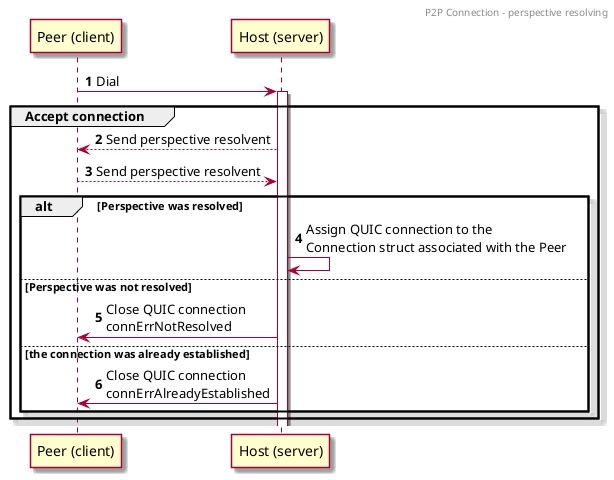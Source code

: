 @startuml
'https://plantuml.com/sequence-diagram

skin rose

header P2P Connection - perspective resolving

participant "Peer (client)" as Peer
participant "Host (server)" as Host

autonumber

Peer -> Host ++ : Dial
group Accept connection
    Host --> Peer: Send perspective resolvent
    Peer --> Host: Send perspective resolvent
    alt Perspective was resolved
        Host -> Host: Assign QUIC connection to the\nConnection struct associated with the Peer
    else Perspective was not resolved
        Host -> Peer: Close QUIC connection\nconnErrNotResolved
    else the connection was already established
        Host -> Peer: Close QUIC connection\nconnErrAlreadyEstablished
    end
end

@enduml